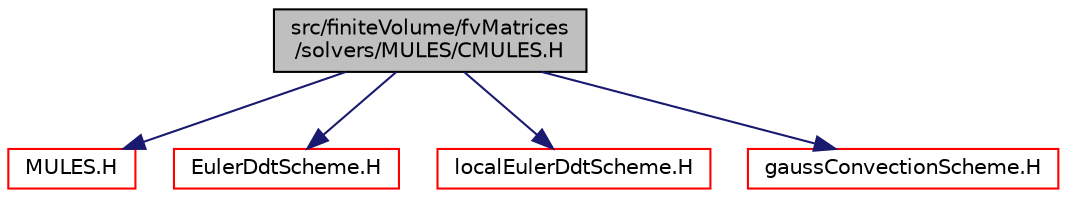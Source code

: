 digraph "src/finiteVolume/fvMatrices/solvers/MULES/CMULES.H"
{
  bgcolor="transparent";
  edge [fontname="Helvetica",fontsize="10",labelfontname="Helvetica",labelfontsize="10"];
  node [fontname="Helvetica",fontsize="10",shape=record];
  Node1 [label="src/finiteVolume/fvMatrices\l/solvers/MULES/CMULES.H",height=0.2,width=0.4,color="black", fillcolor="grey75", style="filled", fontcolor="black"];
  Node1 -> Node2 [color="midnightblue",fontsize="10",style="solid",fontname="Helvetica"];
  Node2 [label="MULES.H",height=0.2,width=0.4,color="red",URL="$a05927.html",tooltip="MULES: Multidimensional universal limiter for explicit solution. "];
  Node1 -> Node3 [color="midnightblue",fontsize="10",style="solid",fontname="Helvetica"];
  Node3 [label="EulerDdtScheme.H",height=0.2,width=0.4,color="red",URL="$a05774.html"];
  Node1 -> Node4 [color="midnightblue",fontsize="10",style="solid",fontname="Helvetica"];
  Node4 [label="localEulerDdtScheme.H",height=0.2,width=0.4,color="red",URL="$a05778.html"];
  Node1 -> Node5 [color="midnightblue",fontsize="10",style="solid",fontname="Helvetica"];
  Node5 [label="gaussConvectionScheme.H",height=0.2,width=0.4,color="red",URL="$a05744.html"];
}
